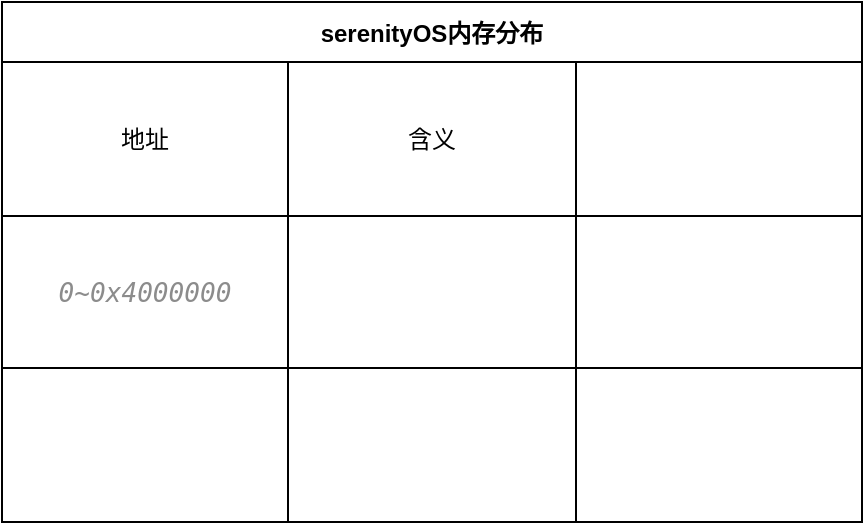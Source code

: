 <mxfile version="20.2.3" type="device"><diagram id="qNLuqjGs0ljy25SFuz9Y" name="Page-1"><mxGraphModel dx="914" dy="636" grid="1" gridSize="10" guides="1" tooltips="1" connect="1" arrows="1" fold="1" page="1" pageScale="1" pageWidth="850" pageHeight="1100" math="0" shadow="0"><root><mxCell id="0"/><mxCell id="1" parent="0"/><mxCell id="A4jiUeiN6jYbZAh8Edpd-1" value="serenityOS内存分布" style="shape=table;startSize=30;container=1;collapsible=0;childLayout=tableLayout;fontStyle=1;align=center;" vertex="1" parent="1"><mxGeometry x="330" y="330" width="430" height="260" as="geometry"/></mxCell><mxCell id="A4jiUeiN6jYbZAh8Edpd-2" value="" style="shape=tableRow;horizontal=0;startSize=0;swimlaneHead=0;swimlaneBody=0;top=0;left=0;bottom=0;right=0;collapsible=0;dropTarget=0;fillColor=none;points=[[0,0.5],[1,0.5]];portConstraint=eastwest;" vertex="1" parent="A4jiUeiN6jYbZAh8Edpd-1"><mxGeometry y="30" width="430" height="77" as="geometry"/></mxCell><mxCell id="A4jiUeiN6jYbZAh8Edpd-3" value="地址" style="shape=partialRectangle;html=1;whiteSpace=wrap;connectable=0;fillColor=none;top=0;left=0;bottom=0;right=0;overflow=hidden;" vertex="1" parent="A4jiUeiN6jYbZAh8Edpd-2"><mxGeometry width="143" height="77" as="geometry"><mxRectangle width="143" height="77" as="alternateBounds"/></mxGeometry></mxCell><mxCell id="A4jiUeiN6jYbZAh8Edpd-4" value="含义" style="shape=partialRectangle;html=1;whiteSpace=wrap;connectable=0;fillColor=none;top=0;left=0;bottom=0;right=0;overflow=hidden;" vertex="1" parent="A4jiUeiN6jYbZAh8Edpd-2"><mxGeometry x="143" width="144" height="77" as="geometry"><mxRectangle width="144" height="77" as="alternateBounds"/></mxGeometry></mxCell><mxCell id="A4jiUeiN6jYbZAh8Edpd-5" value="" style="shape=partialRectangle;html=1;whiteSpace=wrap;connectable=0;fillColor=none;top=0;left=0;bottom=0;right=0;overflow=hidden;" vertex="1" parent="A4jiUeiN6jYbZAh8Edpd-2"><mxGeometry x="287" width="143" height="77" as="geometry"><mxRectangle width="143" height="77" as="alternateBounds"/></mxGeometry></mxCell><mxCell id="A4jiUeiN6jYbZAh8Edpd-6" value="" style="shape=tableRow;horizontal=0;startSize=0;swimlaneHead=0;swimlaneBody=0;top=0;left=0;bottom=0;right=0;collapsible=0;dropTarget=0;fillColor=none;points=[[0,0.5],[1,0.5]];portConstraint=eastwest;" vertex="1" parent="A4jiUeiN6jYbZAh8Edpd-1"><mxGeometry y="107" width="430" height="76" as="geometry"/></mxCell><mxCell id="A4jiUeiN6jYbZAh8Edpd-7" value="&lt;pre style=&quot;background-color:#ffffff;color:#080808;font-family:'JetBrains Mono',monospace;font-size:9.8pt;&quot;&gt;&lt;span style=&quot;color:#8c8c8c;font-style:italic;&quot;&gt;0~0x4000000&lt;/span&gt;&lt;/pre&gt;" style="shape=partialRectangle;html=1;whiteSpace=wrap;connectable=0;fillColor=none;top=0;left=0;bottom=0;right=0;overflow=hidden;" vertex="1" parent="A4jiUeiN6jYbZAh8Edpd-6"><mxGeometry width="143" height="76" as="geometry"><mxRectangle width="143" height="76" as="alternateBounds"/></mxGeometry></mxCell><mxCell id="A4jiUeiN6jYbZAh8Edpd-8" value="" style="shape=partialRectangle;html=1;whiteSpace=wrap;connectable=0;fillColor=none;top=0;left=0;bottom=0;right=0;overflow=hidden;" vertex="1" parent="A4jiUeiN6jYbZAh8Edpd-6"><mxGeometry x="143" width="144" height="76" as="geometry"><mxRectangle width="144" height="76" as="alternateBounds"/></mxGeometry></mxCell><mxCell id="A4jiUeiN6jYbZAh8Edpd-9" value="" style="shape=partialRectangle;html=1;whiteSpace=wrap;connectable=0;fillColor=none;top=0;left=0;bottom=0;right=0;overflow=hidden;" vertex="1" parent="A4jiUeiN6jYbZAh8Edpd-6"><mxGeometry x="287" width="143" height="76" as="geometry"><mxRectangle width="143" height="76" as="alternateBounds"/></mxGeometry></mxCell><mxCell id="A4jiUeiN6jYbZAh8Edpd-10" value="" style="shape=tableRow;horizontal=0;startSize=0;swimlaneHead=0;swimlaneBody=0;top=0;left=0;bottom=0;right=0;collapsible=0;dropTarget=0;fillColor=none;points=[[0,0.5],[1,0.5]];portConstraint=eastwest;" vertex="1" parent="A4jiUeiN6jYbZAh8Edpd-1"><mxGeometry y="183" width="430" height="77" as="geometry"/></mxCell><mxCell id="A4jiUeiN6jYbZAh8Edpd-11" value="" style="shape=partialRectangle;html=1;whiteSpace=wrap;connectable=0;fillColor=none;top=0;left=0;bottom=0;right=0;overflow=hidden;" vertex="1" parent="A4jiUeiN6jYbZAh8Edpd-10"><mxGeometry width="143" height="77" as="geometry"><mxRectangle width="143" height="77" as="alternateBounds"/></mxGeometry></mxCell><mxCell id="A4jiUeiN6jYbZAh8Edpd-12" value="" style="shape=partialRectangle;html=1;whiteSpace=wrap;connectable=0;fillColor=none;top=0;left=0;bottom=0;right=0;overflow=hidden;" vertex="1" parent="A4jiUeiN6jYbZAh8Edpd-10"><mxGeometry x="143" width="144" height="77" as="geometry"><mxRectangle width="144" height="77" as="alternateBounds"/></mxGeometry></mxCell><mxCell id="A4jiUeiN6jYbZAh8Edpd-13" value="" style="shape=partialRectangle;html=1;whiteSpace=wrap;connectable=0;fillColor=none;top=0;left=0;bottom=0;right=0;overflow=hidden;" vertex="1" parent="A4jiUeiN6jYbZAh8Edpd-10"><mxGeometry x="287" width="143" height="77" as="geometry"><mxRectangle width="143" height="77" as="alternateBounds"/></mxGeometry></mxCell></root></mxGraphModel></diagram></mxfile>